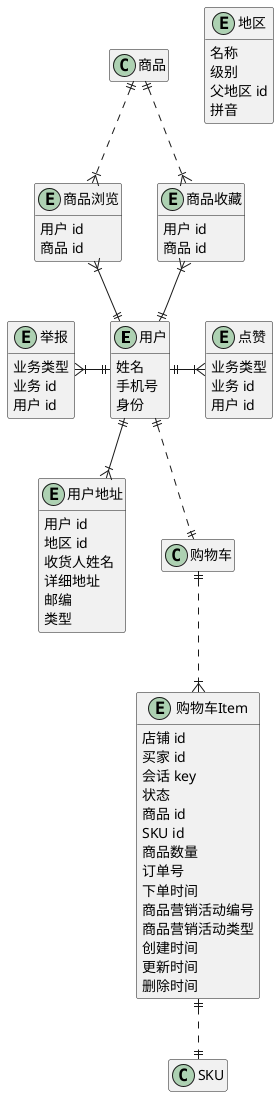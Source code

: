 @startuml 会员UML
hide empty members

entity 用户 {
    姓名
    手机号
    ' 买家/卖家
    身份
}
entity 商品浏览 {
    ' 保存一个月（另定）
    用户 id
    商品 id
}
entity 商品收藏 {
    用户 id
    商品 id
}
entity 点赞 {
    ' biz_type 评价/回复
    业务类型
    ' biz_id
    业务 id
    用户 id
}
entity 举报 {
    ' biz_type
    业务类型
    ' biz_id
    业务 id
    用户 id
}
entity 用户地址 {
    用户 id
    地区 id
    收货人姓名
    详细地址
    邮编
    ' 买家地址/卖家地址
    类型
}
entity 购物车Item {
    店铺 id
    买家 id
    会话 key
    ' 1-正常
    ' 2-主动删除
    ' 3-下单删除
    状态
    商品 id
    SKU id
    商品数量
    ' 下单后填写，状态更改为下单删除
    订单号
    下单时间
    商品营销活动编号
    商品营销活动类型
    创建时间
    更新时间
    删除时间
}

商品 ||..|{ 商品浏览
商品浏览 }|--|| 用户
商品 ||..|{ 商品收藏
商品收藏 }|--|| 用户

点赞 }|-l-|| 用户
举报 }|-|| 用户

用户 ||--|{ 用户地址
用户 ||..|| 购物车
购物车 ||..|{ 购物车Item
购物车Item ||..|| SKU


' ==================== 地区 ====================
' 世界各地区的地区编码以及中文名称：https://github.com/chency147/worldArea
entity 地区 {
    名称
    ' 1-国家
    ' 2-省份
    ' 3-城市
    ' 4-区县
    ' 5-街道
    级别
    父地区 id
    ' 可以使用 jpinyin 根据 name 生成
    ' 用于对地名根据字幕排序的需求
    拼音
}


@enduml